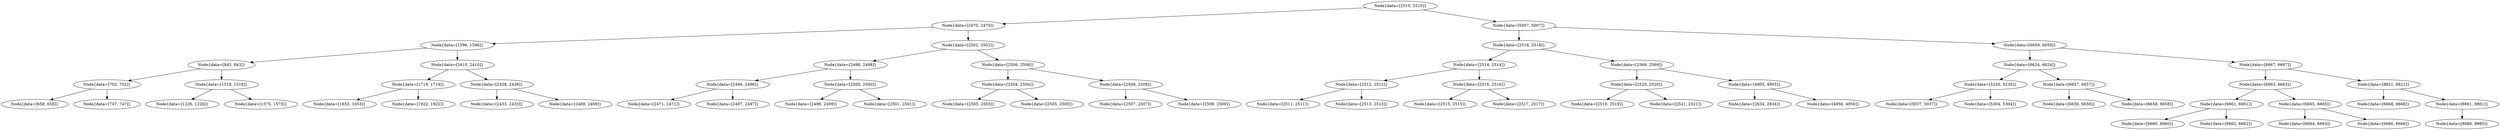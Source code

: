 digraph G{
1584679094 [label="Node{data=[2510, 2510]}"]
1584679094 -> 706605860
706605860 [label="Node{data=[2470, 2470]}"]
706605860 -> 969990764
969990764 [label="Node{data=[1596, 1596]}"]
969990764 -> 1107837969
1107837969 [label="Node{data=[843, 843]}"]
1107837969 -> 1053136158
1053136158 [label="Node{data=[702, 702]}"]
1053136158 -> 2063910193
2063910193 [label="Node{data=[658, 658]}"]
1053136158 -> 1173982143
1173982143 [label="Node{data=[747, 747]}"]
1107837969 -> 1162962909
1162962909 [label="Node{data=[1518, 1518]}"]
1162962909 -> 1462662924
1462662924 [label="Node{data=[1226, 1226]}"]
1162962909 -> 173936021
173936021 [label="Node{data=[1575, 1575]}"]
969990764 -> 57920274
57920274 [label="Node{data=[2410, 2410]}"]
57920274 -> 1297230638
1297230638 [label="Node{data=[1719, 1719]}"]
1297230638 -> 1767941023
1767941023 [label="Node{data=[1653, 1653]}"]
1297230638 -> 321399171
321399171 [label="Node{data=[1922, 1922]}"]
57920274 -> 245255087
245255087 [label="Node{data=[2438, 2438]}"]
245255087 -> 1380522505
1380522505 [label="Node{data=[2433, 2433]}"]
245255087 -> 1054418820
1054418820 [label="Node{data=[2469, 2469]}"]
706605860 -> 1819244013
1819244013 [label="Node{data=[2502, 2502]}"]
1819244013 -> 273717500
273717500 [label="Node{data=[2498, 2498]}"]
273717500 -> 173232557
173232557 [label="Node{data=[2496, 2496]}"]
173232557 -> 2101453412
2101453412 [label="Node{data=[2471, 2471]}"]
173232557 -> 1779855420
1779855420 [label="Node{data=[2497, 2497]}"]
273717500 -> 2115339002
2115339002 [label="Node{data=[2500, 2500]}"]
2115339002 -> 1859873452
1859873452 [label="Node{data=[2499, 2499]}"]
2115339002 -> 519681937
519681937 [label="Node{data=[2501, 2501]}"]
1819244013 -> 1194832866
1194832866 [label="Node{data=[2506, 2506]}"]
1194832866 -> 367520684
367520684 [label="Node{data=[2504, 2504]}"]
367520684 -> 551321014
551321014 [label="Node{data=[2503, 2503]}"]
367520684 -> 1934230275
1934230275 [label="Node{data=[2505, 2505]}"]
1194832866 -> 152573483
152573483 [label="Node{data=[2508, 2508]}"]
152573483 -> 587736623
587736623 [label="Node{data=[2507, 2507]}"]
152573483 -> 1627049525
1627049525 [label="Node{data=[2509, 2509]}"]
1584679094 -> 1124830002
1124830002 [label="Node{data=[5007, 5007]}"]
1124830002 -> 174814262
174814262 [label="Node{data=[2518, 2518]}"]
174814262 -> 1756369418
1756369418 [label="Node{data=[2514, 2514]}"]
1756369418 -> 1586356815
1586356815 [label="Node{data=[2512, 2512]}"]
1586356815 -> 1094754487
1094754487 [label="Node{data=[2511, 2511]}"]
1586356815 -> 282834541
282834541 [label="Node{data=[2513, 2513]}"]
1756369418 -> 2022950462
2022950462 [label="Node{data=[2516, 2516]}"]
2022950462 -> 1228791033
1228791033 [label="Node{data=[2515, 2515]}"]
2022950462 -> 230463601
230463601 [label="Node{data=[2517, 2517]}"]
174814262 -> 1083780981
1083780981 [label="Node{data=[2569, 2569]}"]
1083780981 -> 643674990
643674990 [label="Node{data=[2520, 2520]}"]
643674990 -> 27294024
27294024 [label="Node{data=[2519, 2519]}"]
643674990 -> 1748375069
1748375069 [label="Node{data=[2521, 2521]}"]
1083780981 -> 1633513193
1633513193 [label="Node{data=[4905, 4905]}"]
1633513193 -> 709912431
709912431 [label="Node{data=[2634, 2634]}"]
1633513193 -> 674767188
674767188 [label="Node{data=[4956, 4956]}"]
1124830002 -> 1894141104
1894141104 [label="Node{data=[6659, 6659]}"]
1894141104 -> 2051432035
2051432035 [label="Node{data=[6624, 6624]}"]
2051432035 -> 1392780635
1392780635 [label="Node{data=[5230, 5230]}"]
1392780635 -> 979344622
979344622 [label="Node{data=[5037, 5037]}"]
1392780635 -> 2015286489
2015286489 [label="Node{data=[5304, 5304]}"]
2051432035 -> 820197631
820197631 [label="Node{data=[6657, 6657]}"]
820197631 -> 1119878469
1119878469 [label="Node{data=[6656, 6656]}"]
820197631 -> 79802640
79802640 [label="Node{data=[6658, 6658]}"]
1894141104 -> 175576397
175576397 [label="Node{data=[6667, 6667]}"]
175576397 -> 603648060
603648060 [label="Node{data=[6663, 6663]}"]
603648060 -> 512910547
512910547 [label="Node{data=[6661, 6661]}"]
512910547 -> 399642400
399642400 [label="Node{data=[6660, 6660]}"]
512910547 -> 633191914
633191914 [label="Node{data=[6662, 6662]}"]
603648060 -> 1370673777
1370673777 [label="Node{data=[6665, 6665]}"]
1370673777 -> 1544261736
1544261736 [label="Node{data=[6664, 6664]}"]
1370673777 -> 1537687494
1537687494 [label="Node{data=[6666, 6666]}"]
175576397 -> 322800565
322800565 [label="Node{data=[8821, 8821]}"]
322800565 -> 1423696633
1423696633 [label="Node{data=[6668, 6668]}"]
322800565 -> 1414770906
1414770906 [label="Node{data=[8861, 8861]}"]
1414770906 -> 912845977
912845977 [label="Node{data=[8980, 8980]}"]
}